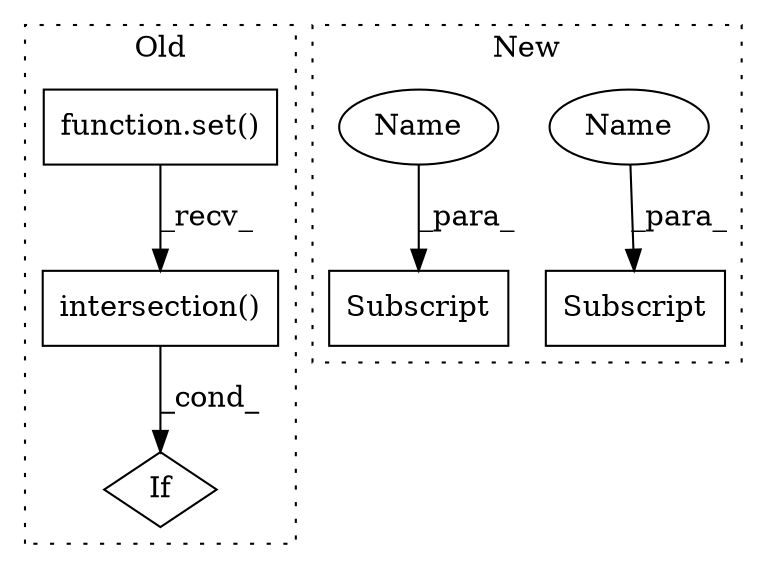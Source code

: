 digraph G {
subgraph cluster0 {
1 [label="intersection()" a="75" s="3417,3441" l="19,1" shape="box"];
3 [label="function.set()" a="75" s="3352,3384" l="4,1" shape="box"];
5 [label="If" a="96" s="3456" l="3" shape="diamond"];
label = "Old";
style="dotted";
}
subgraph cluster1 {
2 [label="Subscript" a="63" s="3613,0" l="28,0" shape="box"];
4 [label="Subscript" a="63" s="3672,0" l="23,0" shape="box"];
6 [label="Name" a="87" s="3633" l="7" shape="ellipse"];
7 [label="Name" a="87" s="3687" l="7" shape="ellipse"];
label = "New";
style="dotted";
}
1 -> 5 [label="_cond_"];
3 -> 1 [label="_recv_"];
6 -> 2 [label="_para_"];
7 -> 4 [label="_para_"];
}
